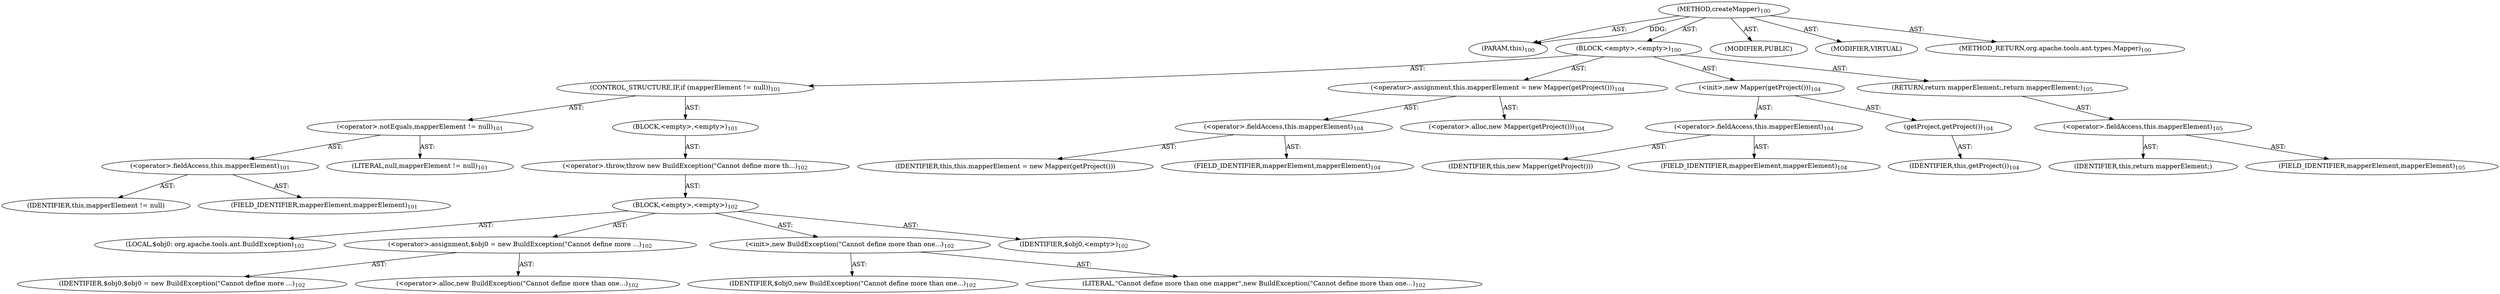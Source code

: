 digraph "createMapper" {  
"111669149698" [label = <(METHOD,createMapper)<SUB>100</SUB>> ]
"115964116993" [label = <(PARAM,this)<SUB>100</SUB>> ]
"25769803778" [label = <(BLOCK,&lt;empty&gt;,&lt;empty&gt;)<SUB>100</SUB>> ]
"47244640256" [label = <(CONTROL_STRUCTURE,IF,if (mapperElement != null))<SUB>101</SUB>> ]
"30064771087" [label = <(&lt;operator&gt;.notEquals,mapperElement != null)<SUB>101</SUB>> ]
"30064771088" [label = <(&lt;operator&gt;.fieldAccess,this.mapperElement)<SUB>101</SUB>> ]
"68719476750" [label = <(IDENTIFIER,this,mapperElement != null)> ]
"55834574854" [label = <(FIELD_IDENTIFIER,mapperElement,mapperElement)<SUB>101</SUB>> ]
"90194313220" [label = <(LITERAL,null,mapperElement != null)<SUB>101</SUB>> ]
"25769803779" [label = <(BLOCK,&lt;empty&gt;,&lt;empty&gt;)<SUB>101</SUB>> ]
"30064771089" [label = <(&lt;operator&gt;.throw,throw new BuildException(&quot;Cannot define more th...)<SUB>102</SUB>> ]
"25769803780" [label = <(BLOCK,&lt;empty&gt;,&lt;empty&gt;)<SUB>102</SUB>> ]
"94489280512" [label = <(LOCAL,$obj0: org.apache.tools.ant.BuildException)<SUB>102</SUB>> ]
"30064771090" [label = <(&lt;operator&gt;.assignment,$obj0 = new BuildException(&quot;Cannot define more ...)<SUB>102</SUB>> ]
"68719476751" [label = <(IDENTIFIER,$obj0,$obj0 = new BuildException(&quot;Cannot define more ...)<SUB>102</SUB>> ]
"30064771091" [label = <(&lt;operator&gt;.alloc,new BuildException(&quot;Cannot define more than one...)<SUB>102</SUB>> ]
"30064771092" [label = <(&lt;init&gt;,new BuildException(&quot;Cannot define more than one...)<SUB>102</SUB>> ]
"68719476752" [label = <(IDENTIFIER,$obj0,new BuildException(&quot;Cannot define more than one...)<SUB>102</SUB>> ]
"90194313221" [label = <(LITERAL,&quot;Cannot define more than one mapper&quot;,new BuildException(&quot;Cannot define more than one...)<SUB>102</SUB>> ]
"68719476753" [label = <(IDENTIFIER,$obj0,&lt;empty&gt;)<SUB>102</SUB>> ]
"30064771093" [label = <(&lt;operator&gt;.assignment,this.mapperElement = new Mapper(getProject()))<SUB>104</SUB>> ]
"30064771094" [label = <(&lt;operator&gt;.fieldAccess,this.mapperElement)<SUB>104</SUB>> ]
"68719476754" [label = <(IDENTIFIER,this,this.mapperElement = new Mapper(getProject()))> ]
"55834574855" [label = <(FIELD_IDENTIFIER,mapperElement,mapperElement)<SUB>104</SUB>> ]
"30064771095" [label = <(&lt;operator&gt;.alloc,new Mapper(getProject()))<SUB>104</SUB>> ]
"30064771096" [label = <(&lt;init&gt;,new Mapper(getProject()))<SUB>104</SUB>> ]
"30064771097" [label = <(&lt;operator&gt;.fieldAccess,this.mapperElement)<SUB>104</SUB>> ]
"68719476755" [label = <(IDENTIFIER,this,new Mapper(getProject()))> ]
"55834574856" [label = <(FIELD_IDENTIFIER,mapperElement,mapperElement)<SUB>104</SUB>> ]
"30064771098" [label = <(getProject,getProject())<SUB>104</SUB>> ]
"68719476737" [label = <(IDENTIFIER,this,getProject())<SUB>104</SUB>> ]
"146028888064" [label = <(RETURN,return mapperElement;,return mapperElement;)<SUB>105</SUB>> ]
"30064771099" [label = <(&lt;operator&gt;.fieldAccess,this.mapperElement)<SUB>105</SUB>> ]
"68719476756" [label = <(IDENTIFIER,this,return mapperElement;)> ]
"55834574857" [label = <(FIELD_IDENTIFIER,mapperElement,mapperElement)<SUB>105</SUB>> ]
"133143986184" [label = <(MODIFIER,PUBLIC)> ]
"133143986185" [label = <(MODIFIER,VIRTUAL)> ]
"128849018882" [label = <(METHOD_RETURN,org.apache.tools.ant.types.Mapper)<SUB>100</SUB>> ]
  "111669149698" -> "115964116993"  [ label = "AST: "] 
  "111669149698" -> "25769803778"  [ label = "AST: "] 
  "111669149698" -> "133143986184"  [ label = "AST: "] 
  "111669149698" -> "133143986185"  [ label = "AST: "] 
  "111669149698" -> "128849018882"  [ label = "AST: "] 
  "25769803778" -> "47244640256"  [ label = "AST: "] 
  "25769803778" -> "30064771093"  [ label = "AST: "] 
  "25769803778" -> "30064771096"  [ label = "AST: "] 
  "25769803778" -> "146028888064"  [ label = "AST: "] 
  "47244640256" -> "30064771087"  [ label = "AST: "] 
  "47244640256" -> "25769803779"  [ label = "AST: "] 
  "30064771087" -> "30064771088"  [ label = "AST: "] 
  "30064771087" -> "90194313220"  [ label = "AST: "] 
  "30064771088" -> "68719476750"  [ label = "AST: "] 
  "30064771088" -> "55834574854"  [ label = "AST: "] 
  "25769803779" -> "30064771089"  [ label = "AST: "] 
  "30064771089" -> "25769803780"  [ label = "AST: "] 
  "25769803780" -> "94489280512"  [ label = "AST: "] 
  "25769803780" -> "30064771090"  [ label = "AST: "] 
  "25769803780" -> "30064771092"  [ label = "AST: "] 
  "25769803780" -> "68719476753"  [ label = "AST: "] 
  "30064771090" -> "68719476751"  [ label = "AST: "] 
  "30064771090" -> "30064771091"  [ label = "AST: "] 
  "30064771092" -> "68719476752"  [ label = "AST: "] 
  "30064771092" -> "90194313221"  [ label = "AST: "] 
  "30064771093" -> "30064771094"  [ label = "AST: "] 
  "30064771093" -> "30064771095"  [ label = "AST: "] 
  "30064771094" -> "68719476754"  [ label = "AST: "] 
  "30064771094" -> "55834574855"  [ label = "AST: "] 
  "30064771096" -> "30064771097"  [ label = "AST: "] 
  "30064771096" -> "30064771098"  [ label = "AST: "] 
  "30064771097" -> "68719476755"  [ label = "AST: "] 
  "30064771097" -> "55834574856"  [ label = "AST: "] 
  "30064771098" -> "68719476737"  [ label = "AST: "] 
  "146028888064" -> "30064771099"  [ label = "AST: "] 
  "30064771099" -> "68719476756"  [ label = "AST: "] 
  "30064771099" -> "55834574857"  [ label = "AST: "] 
  "111669149698" -> "115964116993"  [ label = "DDG: "] 
}
